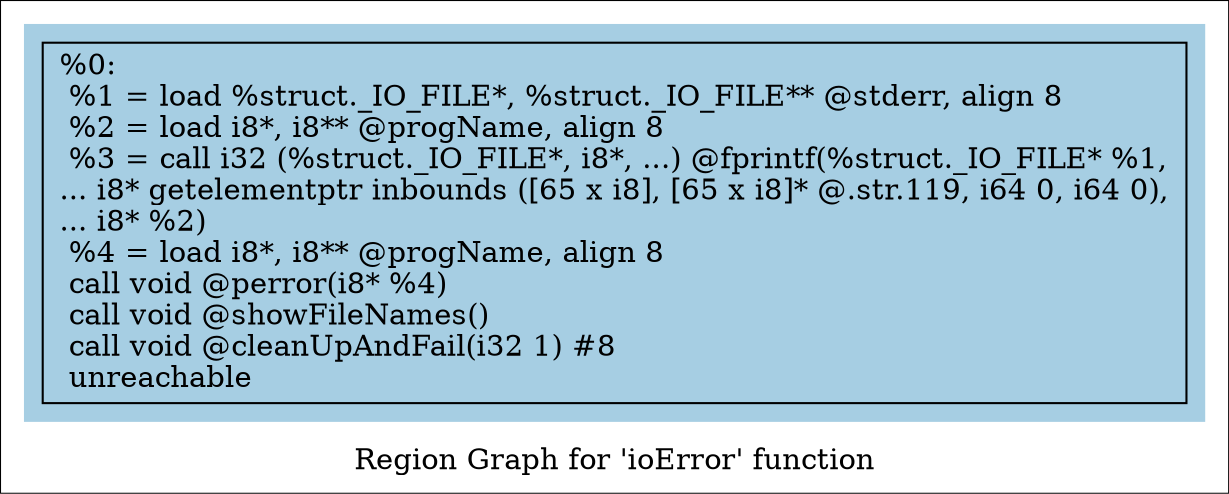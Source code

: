 digraph "Region Graph for 'ioError' function" {
	label="Region Graph for 'ioError' function";

	Node0x2a748a0 [shape=record,label="{%0:\l  %1 = load %struct._IO_FILE*, %struct._IO_FILE** @stderr, align 8\l  %2 = load i8*, i8** @progName, align 8\l  %3 = call i32 (%struct._IO_FILE*, i8*, ...) @fprintf(%struct._IO_FILE* %1,\l... i8* getelementptr inbounds ([65 x i8], [65 x i8]* @.str.119, i64 0, i64 0),\l... i8* %2)\l  %4 = load i8*, i8** @progName, align 8\l  call void @perror(i8* %4)\l  call void @showFileNames()\l  call void @cleanUpAndFail(i32 1) #8\l  unreachable\l}"];
	colorscheme = "paired12"
        subgraph cluster_0x2b841c0 {
          label = "";
          style = filled;
          color = 1
          Node0x2a748a0;
        }
}
